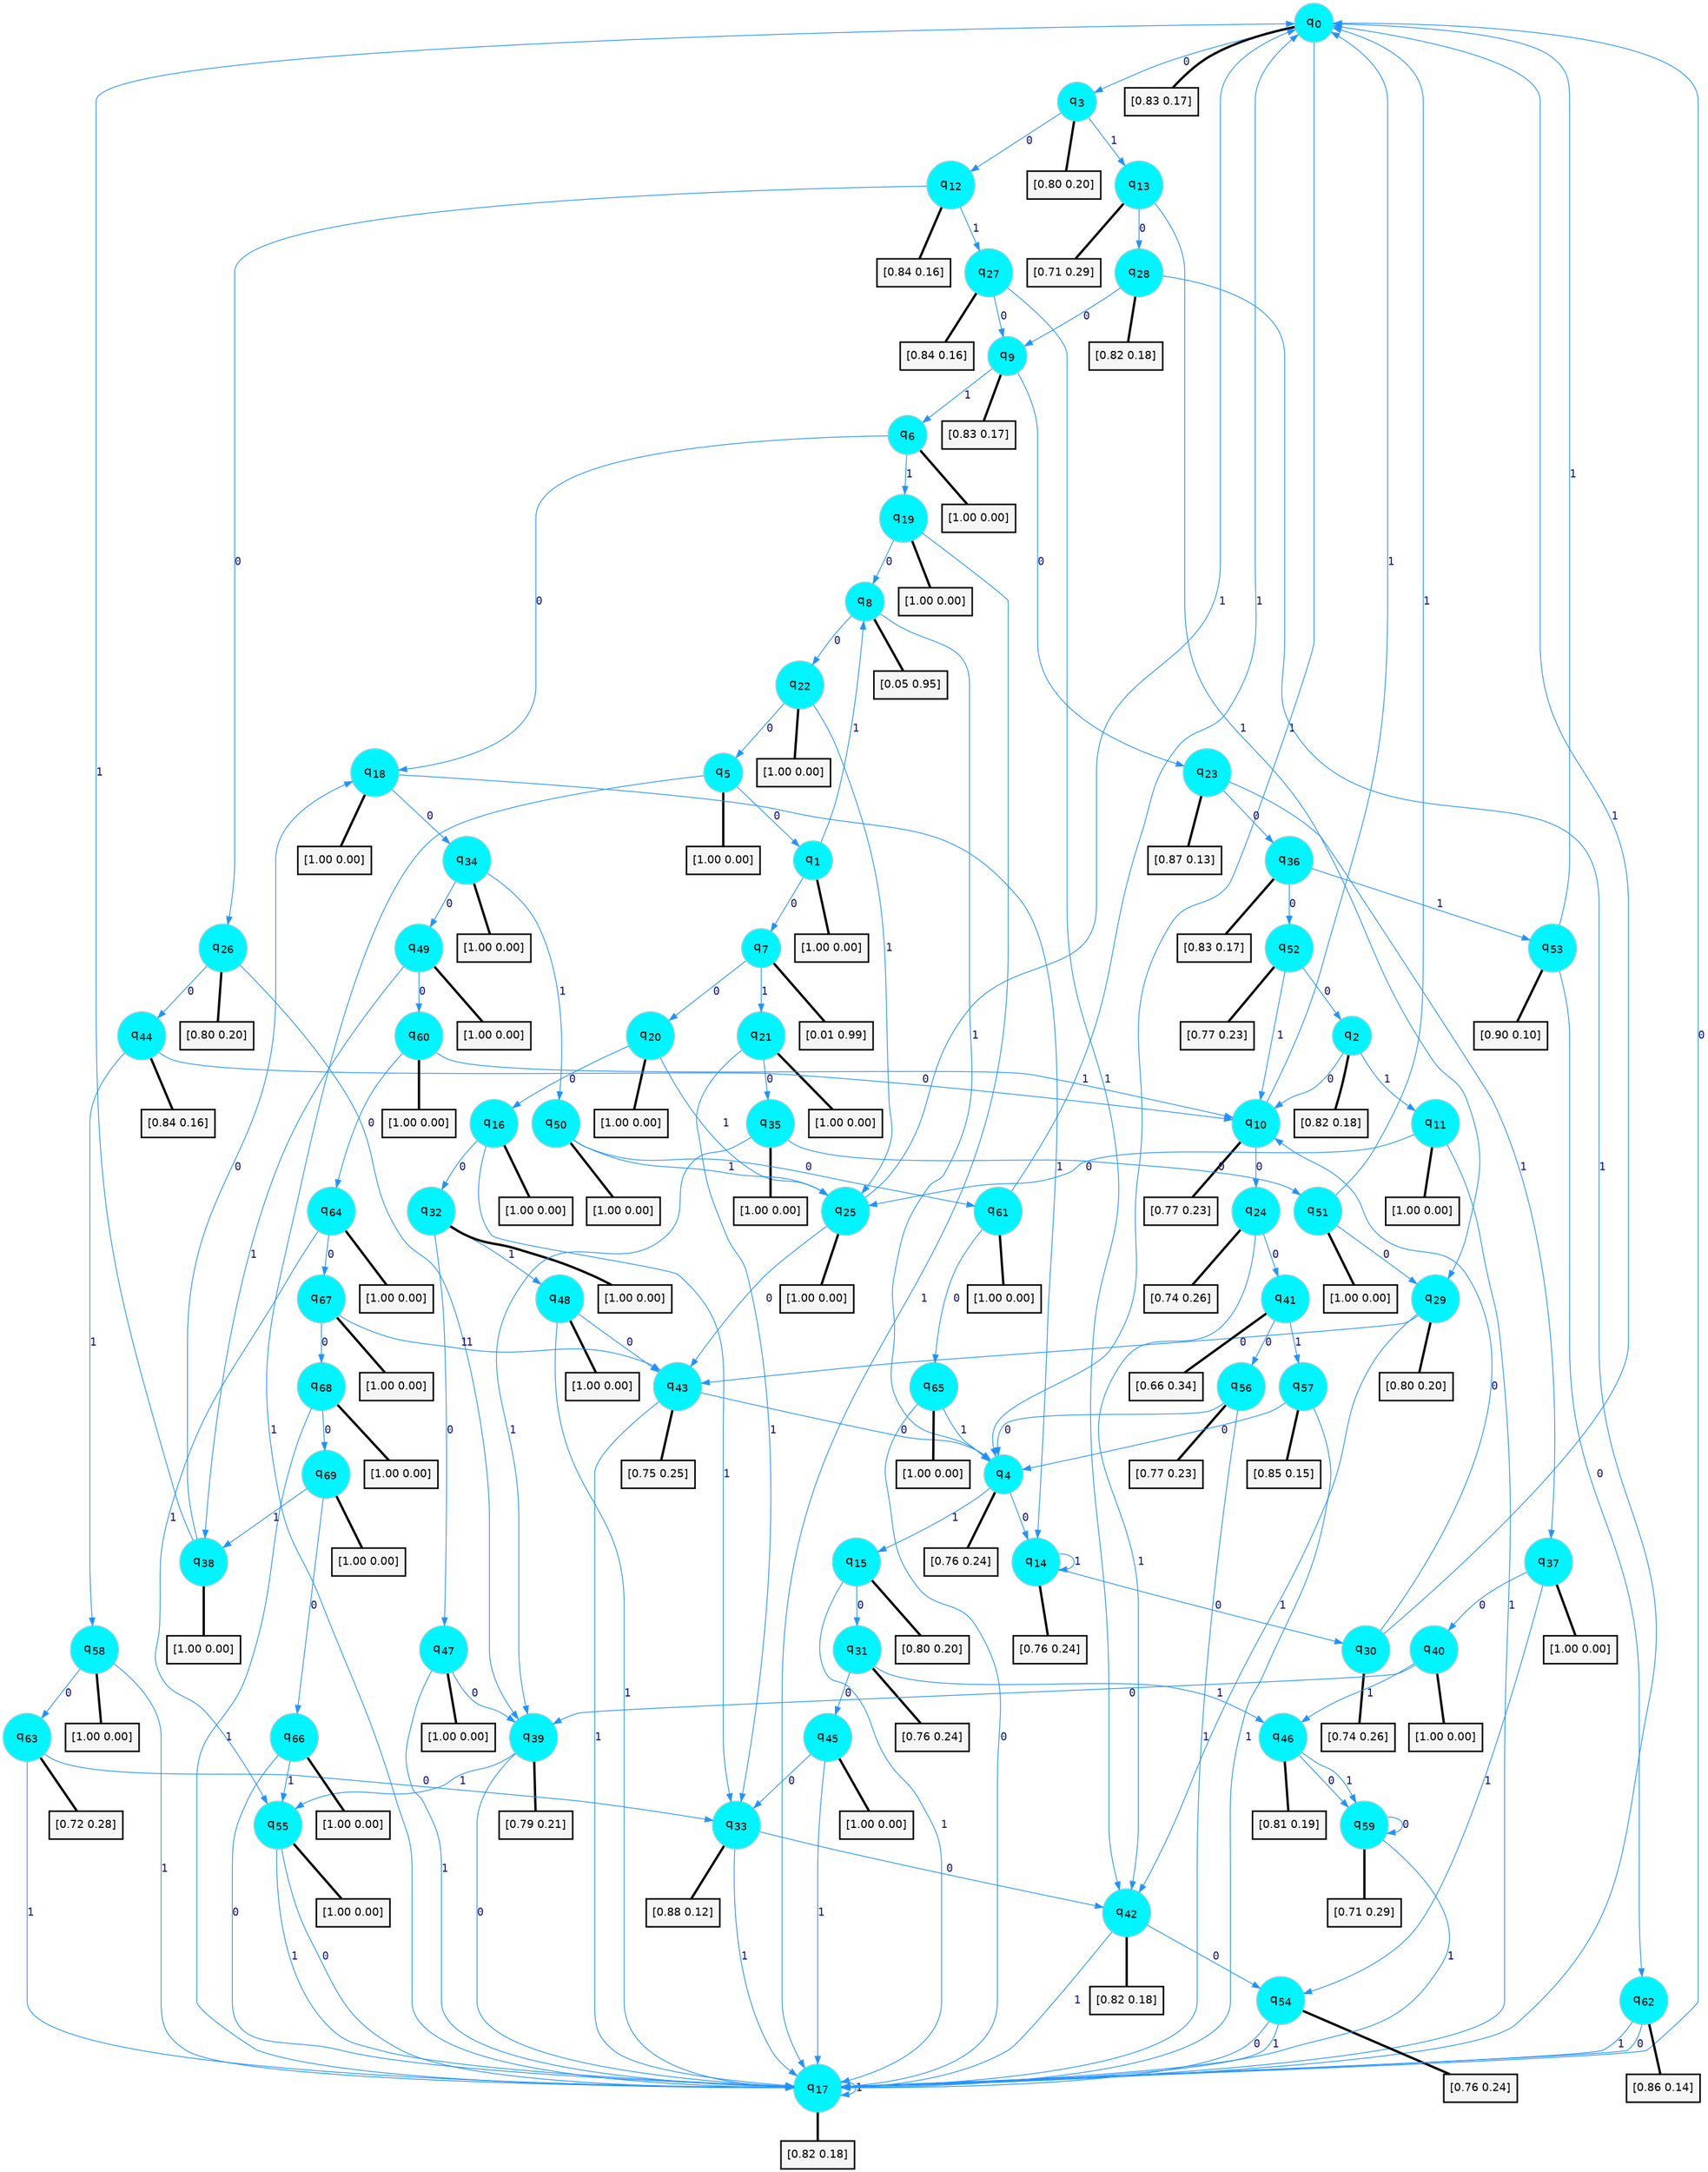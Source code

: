 digraph G {
graph [
bgcolor=transparent, dpi=300, rankdir=TD, size="40,25"];
node [
color=gray, fillcolor=turquoise1, fontcolor=black, fontname=Helvetica, fontsize=16, fontweight=bold, shape=circle, style=filled];
edge [
arrowsize=1, color=dodgerblue1, fontcolor=midnightblue, fontname=courier, fontweight=bold, penwidth=1, style=solid, weight=20];
0[label=<q<SUB>0</SUB>>];
1[label=<q<SUB>1</SUB>>];
2[label=<q<SUB>2</SUB>>];
3[label=<q<SUB>3</SUB>>];
4[label=<q<SUB>4</SUB>>];
5[label=<q<SUB>5</SUB>>];
6[label=<q<SUB>6</SUB>>];
7[label=<q<SUB>7</SUB>>];
8[label=<q<SUB>8</SUB>>];
9[label=<q<SUB>9</SUB>>];
10[label=<q<SUB>10</SUB>>];
11[label=<q<SUB>11</SUB>>];
12[label=<q<SUB>12</SUB>>];
13[label=<q<SUB>13</SUB>>];
14[label=<q<SUB>14</SUB>>];
15[label=<q<SUB>15</SUB>>];
16[label=<q<SUB>16</SUB>>];
17[label=<q<SUB>17</SUB>>];
18[label=<q<SUB>18</SUB>>];
19[label=<q<SUB>19</SUB>>];
20[label=<q<SUB>20</SUB>>];
21[label=<q<SUB>21</SUB>>];
22[label=<q<SUB>22</SUB>>];
23[label=<q<SUB>23</SUB>>];
24[label=<q<SUB>24</SUB>>];
25[label=<q<SUB>25</SUB>>];
26[label=<q<SUB>26</SUB>>];
27[label=<q<SUB>27</SUB>>];
28[label=<q<SUB>28</SUB>>];
29[label=<q<SUB>29</SUB>>];
30[label=<q<SUB>30</SUB>>];
31[label=<q<SUB>31</SUB>>];
32[label=<q<SUB>32</SUB>>];
33[label=<q<SUB>33</SUB>>];
34[label=<q<SUB>34</SUB>>];
35[label=<q<SUB>35</SUB>>];
36[label=<q<SUB>36</SUB>>];
37[label=<q<SUB>37</SUB>>];
38[label=<q<SUB>38</SUB>>];
39[label=<q<SUB>39</SUB>>];
40[label=<q<SUB>40</SUB>>];
41[label=<q<SUB>41</SUB>>];
42[label=<q<SUB>42</SUB>>];
43[label=<q<SUB>43</SUB>>];
44[label=<q<SUB>44</SUB>>];
45[label=<q<SUB>45</SUB>>];
46[label=<q<SUB>46</SUB>>];
47[label=<q<SUB>47</SUB>>];
48[label=<q<SUB>48</SUB>>];
49[label=<q<SUB>49</SUB>>];
50[label=<q<SUB>50</SUB>>];
51[label=<q<SUB>51</SUB>>];
52[label=<q<SUB>52</SUB>>];
53[label=<q<SUB>53</SUB>>];
54[label=<q<SUB>54</SUB>>];
55[label=<q<SUB>55</SUB>>];
56[label=<q<SUB>56</SUB>>];
57[label=<q<SUB>57</SUB>>];
58[label=<q<SUB>58</SUB>>];
59[label=<q<SUB>59</SUB>>];
60[label=<q<SUB>60</SUB>>];
61[label=<q<SUB>61</SUB>>];
62[label=<q<SUB>62</SUB>>];
63[label=<q<SUB>63</SUB>>];
64[label=<q<SUB>64</SUB>>];
65[label=<q<SUB>65</SUB>>];
66[label=<q<SUB>66</SUB>>];
67[label=<q<SUB>67</SUB>>];
68[label=<q<SUB>68</SUB>>];
69[label=<q<SUB>69</SUB>>];
70[label="[0.83 0.17]", shape=box,fontcolor=black, fontname=Helvetica, fontsize=14, penwidth=2, fillcolor=whitesmoke,color=black];
71[label="[1.00 0.00]", shape=box,fontcolor=black, fontname=Helvetica, fontsize=14, penwidth=2, fillcolor=whitesmoke,color=black];
72[label="[0.82 0.18]", shape=box,fontcolor=black, fontname=Helvetica, fontsize=14, penwidth=2, fillcolor=whitesmoke,color=black];
73[label="[0.80 0.20]", shape=box,fontcolor=black, fontname=Helvetica, fontsize=14, penwidth=2, fillcolor=whitesmoke,color=black];
74[label="[0.76 0.24]", shape=box,fontcolor=black, fontname=Helvetica, fontsize=14, penwidth=2, fillcolor=whitesmoke,color=black];
75[label="[1.00 0.00]", shape=box,fontcolor=black, fontname=Helvetica, fontsize=14, penwidth=2, fillcolor=whitesmoke,color=black];
76[label="[1.00 0.00]", shape=box,fontcolor=black, fontname=Helvetica, fontsize=14, penwidth=2, fillcolor=whitesmoke,color=black];
77[label="[0.01 0.99]", shape=box,fontcolor=black, fontname=Helvetica, fontsize=14, penwidth=2, fillcolor=whitesmoke,color=black];
78[label="[0.05 0.95]", shape=box,fontcolor=black, fontname=Helvetica, fontsize=14, penwidth=2, fillcolor=whitesmoke,color=black];
79[label="[0.83 0.17]", shape=box,fontcolor=black, fontname=Helvetica, fontsize=14, penwidth=2, fillcolor=whitesmoke,color=black];
80[label="[0.77 0.23]", shape=box,fontcolor=black, fontname=Helvetica, fontsize=14, penwidth=2, fillcolor=whitesmoke,color=black];
81[label="[1.00 0.00]", shape=box,fontcolor=black, fontname=Helvetica, fontsize=14, penwidth=2, fillcolor=whitesmoke,color=black];
82[label="[0.84 0.16]", shape=box,fontcolor=black, fontname=Helvetica, fontsize=14, penwidth=2, fillcolor=whitesmoke,color=black];
83[label="[0.71 0.29]", shape=box,fontcolor=black, fontname=Helvetica, fontsize=14, penwidth=2, fillcolor=whitesmoke,color=black];
84[label="[0.76 0.24]", shape=box,fontcolor=black, fontname=Helvetica, fontsize=14, penwidth=2, fillcolor=whitesmoke,color=black];
85[label="[0.80 0.20]", shape=box,fontcolor=black, fontname=Helvetica, fontsize=14, penwidth=2, fillcolor=whitesmoke,color=black];
86[label="[1.00 0.00]", shape=box,fontcolor=black, fontname=Helvetica, fontsize=14, penwidth=2, fillcolor=whitesmoke,color=black];
87[label="[0.82 0.18]", shape=box,fontcolor=black, fontname=Helvetica, fontsize=14, penwidth=2, fillcolor=whitesmoke,color=black];
88[label="[1.00 0.00]", shape=box,fontcolor=black, fontname=Helvetica, fontsize=14, penwidth=2, fillcolor=whitesmoke,color=black];
89[label="[1.00 0.00]", shape=box,fontcolor=black, fontname=Helvetica, fontsize=14, penwidth=2, fillcolor=whitesmoke,color=black];
90[label="[1.00 0.00]", shape=box,fontcolor=black, fontname=Helvetica, fontsize=14, penwidth=2, fillcolor=whitesmoke,color=black];
91[label="[1.00 0.00]", shape=box,fontcolor=black, fontname=Helvetica, fontsize=14, penwidth=2, fillcolor=whitesmoke,color=black];
92[label="[1.00 0.00]", shape=box,fontcolor=black, fontname=Helvetica, fontsize=14, penwidth=2, fillcolor=whitesmoke,color=black];
93[label="[0.87 0.13]", shape=box,fontcolor=black, fontname=Helvetica, fontsize=14, penwidth=2, fillcolor=whitesmoke,color=black];
94[label="[0.74 0.26]", shape=box,fontcolor=black, fontname=Helvetica, fontsize=14, penwidth=2, fillcolor=whitesmoke,color=black];
95[label="[1.00 0.00]", shape=box,fontcolor=black, fontname=Helvetica, fontsize=14, penwidth=2, fillcolor=whitesmoke,color=black];
96[label="[0.80 0.20]", shape=box,fontcolor=black, fontname=Helvetica, fontsize=14, penwidth=2, fillcolor=whitesmoke,color=black];
97[label="[0.84 0.16]", shape=box,fontcolor=black, fontname=Helvetica, fontsize=14, penwidth=2, fillcolor=whitesmoke,color=black];
98[label="[0.82 0.18]", shape=box,fontcolor=black, fontname=Helvetica, fontsize=14, penwidth=2, fillcolor=whitesmoke,color=black];
99[label="[0.80 0.20]", shape=box,fontcolor=black, fontname=Helvetica, fontsize=14, penwidth=2, fillcolor=whitesmoke,color=black];
100[label="[0.74 0.26]", shape=box,fontcolor=black, fontname=Helvetica, fontsize=14, penwidth=2, fillcolor=whitesmoke,color=black];
101[label="[0.76 0.24]", shape=box,fontcolor=black, fontname=Helvetica, fontsize=14, penwidth=2, fillcolor=whitesmoke,color=black];
102[label="[1.00 0.00]", shape=box,fontcolor=black, fontname=Helvetica, fontsize=14, penwidth=2, fillcolor=whitesmoke,color=black];
103[label="[0.88 0.12]", shape=box,fontcolor=black, fontname=Helvetica, fontsize=14, penwidth=2, fillcolor=whitesmoke,color=black];
104[label="[1.00 0.00]", shape=box,fontcolor=black, fontname=Helvetica, fontsize=14, penwidth=2, fillcolor=whitesmoke,color=black];
105[label="[1.00 0.00]", shape=box,fontcolor=black, fontname=Helvetica, fontsize=14, penwidth=2, fillcolor=whitesmoke,color=black];
106[label="[0.83 0.17]", shape=box,fontcolor=black, fontname=Helvetica, fontsize=14, penwidth=2, fillcolor=whitesmoke,color=black];
107[label="[1.00 0.00]", shape=box,fontcolor=black, fontname=Helvetica, fontsize=14, penwidth=2, fillcolor=whitesmoke,color=black];
108[label="[1.00 0.00]", shape=box,fontcolor=black, fontname=Helvetica, fontsize=14, penwidth=2, fillcolor=whitesmoke,color=black];
109[label="[0.79 0.21]", shape=box,fontcolor=black, fontname=Helvetica, fontsize=14, penwidth=2, fillcolor=whitesmoke,color=black];
110[label="[1.00 0.00]", shape=box,fontcolor=black, fontname=Helvetica, fontsize=14, penwidth=2, fillcolor=whitesmoke,color=black];
111[label="[0.66 0.34]", shape=box,fontcolor=black, fontname=Helvetica, fontsize=14, penwidth=2, fillcolor=whitesmoke,color=black];
112[label="[0.82 0.18]", shape=box,fontcolor=black, fontname=Helvetica, fontsize=14, penwidth=2, fillcolor=whitesmoke,color=black];
113[label="[0.75 0.25]", shape=box,fontcolor=black, fontname=Helvetica, fontsize=14, penwidth=2, fillcolor=whitesmoke,color=black];
114[label="[0.84 0.16]", shape=box,fontcolor=black, fontname=Helvetica, fontsize=14, penwidth=2, fillcolor=whitesmoke,color=black];
115[label="[1.00 0.00]", shape=box,fontcolor=black, fontname=Helvetica, fontsize=14, penwidth=2, fillcolor=whitesmoke,color=black];
116[label="[0.81 0.19]", shape=box,fontcolor=black, fontname=Helvetica, fontsize=14, penwidth=2, fillcolor=whitesmoke,color=black];
117[label="[1.00 0.00]", shape=box,fontcolor=black, fontname=Helvetica, fontsize=14, penwidth=2, fillcolor=whitesmoke,color=black];
118[label="[1.00 0.00]", shape=box,fontcolor=black, fontname=Helvetica, fontsize=14, penwidth=2, fillcolor=whitesmoke,color=black];
119[label="[1.00 0.00]", shape=box,fontcolor=black, fontname=Helvetica, fontsize=14, penwidth=2, fillcolor=whitesmoke,color=black];
120[label="[1.00 0.00]", shape=box,fontcolor=black, fontname=Helvetica, fontsize=14, penwidth=2, fillcolor=whitesmoke,color=black];
121[label="[1.00 0.00]", shape=box,fontcolor=black, fontname=Helvetica, fontsize=14, penwidth=2, fillcolor=whitesmoke,color=black];
122[label="[0.77 0.23]", shape=box,fontcolor=black, fontname=Helvetica, fontsize=14, penwidth=2, fillcolor=whitesmoke,color=black];
123[label="[0.90 0.10]", shape=box,fontcolor=black, fontname=Helvetica, fontsize=14, penwidth=2, fillcolor=whitesmoke,color=black];
124[label="[0.76 0.24]", shape=box,fontcolor=black, fontname=Helvetica, fontsize=14, penwidth=2, fillcolor=whitesmoke,color=black];
125[label="[1.00 0.00]", shape=box,fontcolor=black, fontname=Helvetica, fontsize=14, penwidth=2, fillcolor=whitesmoke,color=black];
126[label="[0.77 0.23]", shape=box,fontcolor=black, fontname=Helvetica, fontsize=14, penwidth=2, fillcolor=whitesmoke,color=black];
127[label="[0.85 0.15]", shape=box,fontcolor=black, fontname=Helvetica, fontsize=14, penwidth=2, fillcolor=whitesmoke,color=black];
128[label="[1.00 0.00]", shape=box,fontcolor=black, fontname=Helvetica, fontsize=14, penwidth=2, fillcolor=whitesmoke,color=black];
129[label="[0.71 0.29]", shape=box,fontcolor=black, fontname=Helvetica, fontsize=14, penwidth=2, fillcolor=whitesmoke,color=black];
130[label="[1.00 0.00]", shape=box,fontcolor=black, fontname=Helvetica, fontsize=14, penwidth=2, fillcolor=whitesmoke,color=black];
131[label="[1.00 0.00]", shape=box,fontcolor=black, fontname=Helvetica, fontsize=14, penwidth=2, fillcolor=whitesmoke,color=black];
132[label="[0.86 0.14]", shape=box,fontcolor=black, fontname=Helvetica, fontsize=14, penwidth=2, fillcolor=whitesmoke,color=black];
133[label="[0.72 0.28]", shape=box,fontcolor=black, fontname=Helvetica, fontsize=14, penwidth=2, fillcolor=whitesmoke,color=black];
134[label="[1.00 0.00]", shape=box,fontcolor=black, fontname=Helvetica, fontsize=14, penwidth=2, fillcolor=whitesmoke,color=black];
135[label="[1.00 0.00]", shape=box,fontcolor=black, fontname=Helvetica, fontsize=14, penwidth=2, fillcolor=whitesmoke,color=black];
136[label="[1.00 0.00]", shape=box,fontcolor=black, fontname=Helvetica, fontsize=14, penwidth=2, fillcolor=whitesmoke,color=black];
137[label="[1.00 0.00]", shape=box,fontcolor=black, fontname=Helvetica, fontsize=14, penwidth=2, fillcolor=whitesmoke,color=black];
138[label="[1.00 0.00]", shape=box,fontcolor=black, fontname=Helvetica, fontsize=14, penwidth=2, fillcolor=whitesmoke,color=black];
139[label="[1.00 0.00]", shape=box,fontcolor=black, fontname=Helvetica, fontsize=14, penwidth=2, fillcolor=whitesmoke,color=black];
0->3 [label=0];
0->4 [label=1];
0->70 [arrowhead=none, penwidth=3,color=black];
1->7 [label=0];
1->8 [label=1];
1->71 [arrowhead=none, penwidth=3,color=black];
2->10 [label=0];
2->11 [label=1];
2->72 [arrowhead=none, penwidth=3,color=black];
3->12 [label=0];
3->13 [label=1];
3->73 [arrowhead=none, penwidth=3,color=black];
4->14 [label=0];
4->15 [label=1];
4->74 [arrowhead=none, penwidth=3,color=black];
5->1 [label=0];
5->17 [label=1];
5->75 [arrowhead=none, penwidth=3,color=black];
6->18 [label=0];
6->19 [label=1];
6->76 [arrowhead=none, penwidth=3,color=black];
7->20 [label=0];
7->21 [label=1];
7->77 [arrowhead=none, penwidth=3,color=black];
8->22 [label=0];
8->4 [label=1];
8->78 [arrowhead=none, penwidth=3,color=black];
9->23 [label=0];
9->6 [label=1];
9->79 [arrowhead=none, penwidth=3,color=black];
10->24 [label=0];
10->0 [label=1];
10->80 [arrowhead=none, penwidth=3,color=black];
11->25 [label=0];
11->17 [label=1];
11->81 [arrowhead=none, penwidth=3,color=black];
12->26 [label=0];
12->27 [label=1];
12->82 [arrowhead=none, penwidth=3,color=black];
13->28 [label=0];
13->29 [label=1];
13->83 [arrowhead=none, penwidth=3,color=black];
14->30 [label=0];
14->14 [label=1];
14->84 [arrowhead=none, penwidth=3,color=black];
15->31 [label=0];
15->17 [label=1];
15->85 [arrowhead=none, penwidth=3,color=black];
16->32 [label=0];
16->33 [label=1];
16->86 [arrowhead=none, penwidth=3,color=black];
17->0 [label=0];
17->17 [label=1];
17->87 [arrowhead=none, penwidth=3,color=black];
18->34 [label=0];
18->14 [label=1];
18->88 [arrowhead=none, penwidth=3,color=black];
19->8 [label=0];
19->17 [label=1];
19->89 [arrowhead=none, penwidth=3,color=black];
20->16 [label=0];
20->25 [label=1];
20->90 [arrowhead=none, penwidth=3,color=black];
21->35 [label=0];
21->33 [label=1];
21->91 [arrowhead=none, penwidth=3,color=black];
22->5 [label=0];
22->25 [label=1];
22->92 [arrowhead=none, penwidth=3,color=black];
23->36 [label=0];
23->37 [label=1];
23->93 [arrowhead=none, penwidth=3,color=black];
24->41 [label=0];
24->42 [label=1];
24->94 [arrowhead=none, penwidth=3,color=black];
25->43 [label=0];
25->0 [label=1];
25->95 [arrowhead=none, penwidth=3,color=black];
26->44 [label=0];
26->39 [label=1];
26->96 [arrowhead=none, penwidth=3,color=black];
27->9 [label=0];
27->42 [label=1];
27->97 [arrowhead=none, penwidth=3,color=black];
28->9 [label=0];
28->17 [label=1];
28->98 [arrowhead=none, penwidth=3,color=black];
29->43 [label=0];
29->42 [label=1];
29->99 [arrowhead=none, penwidth=3,color=black];
30->10 [label=0];
30->0 [label=1];
30->100 [arrowhead=none, penwidth=3,color=black];
31->45 [label=0];
31->46 [label=1];
31->101 [arrowhead=none, penwidth=3,color=black];
32->47 [label=0];
32->48 [label=1];
32->102 [arrowhead=none, penwidth=3,color=black];
33->42 [label=0];
33->17 [label=1];
33->103 [arrowhead=none, penwidth=3,color=black];
34->49 [label=0];
34->50 [label=1];
34->104 [arrowhead=none, penwidth=3,color=black];
35->51 [label=0];
35->39 [label=1];
35->105 [arrowhead=none, penwidth=3,color=black];
36->52 [label=0];
36->53 [label=1];
36->106 [arrowhead=none, penwidth=3,color=black];
37->40 [label=0];
37->54 [label=1];
37->107 [arrowhead=none, penwidth=3,color=black];
38->18 [label=0];
38->0 [label=1];
38->108 [arrowhead=none, penwidth=3,color=black];
39->17 [label=0];
39->55 [label=1];
39->109 [arrowhead=none, penwidth=3,color=black];
40->39 [label=0];
40->46 [label=1];
40->110 [arrowhead=none, penwidth=3,color=black];
41->56 [label=0];
41->57 [label=1];
41->111 [arrowhead=none, penwidth=3,color=black];
42->54 [label=0];
42->17 [label=1];
42->112 [arrowhead=none, penwidth=3,color=black];
43->4 [label=0];
43->17 [label=1];
43->113 [arrowhead=none, penwidth=3,color=black];
44->10 [label=0];
44->58 [label=1];
44->114 [arrowhead=none, penwidth=3,color=black];
45->33 [label=0];
45->17 [label=1];
45->115 [arrowhead=none, penwidth=3,color=black];
46->59 [label=0];
46->59 [label=1];
46->116 [arrowhead=none, penwidth=3,color=black];
47->39 [label=0];
47->17 [label=1];
47->117 [arrowhead=none, penwidth=3,color=black];
48->43 [label=0];
48->17 [label=1];
48->118 [arrowhead=none, penwidth=3,color=black];
49->60 [label=0];
49->38 [label=1];
49->119 [arrowhead=none, penwidth=3,color=black];
50->61 [label=0];
50->25 [label=1];
50->120 [arrowhead=none, penwidth=3,color=black];
51->29 [label=0];
51->0 [label=1];
51->121 [arrowhead=none, penwidth=3,color=black];
52->2 [label=0];
52->10 [label=1];
52->122 [arrowhead=none, penwidth=3,color=black];
53->62 [label=0];
53->0 [label=1];
53->123 [arrowhead=none, penwidth=3,color=black];
54->17 [label=0];
54->17 [label=1];
54->124 [arrowhead=none, penwidth=3,color=black];
55->17 [label=0];
55->17 [label=1];
55->125 [arrowhead=none, penwidth=3,color=black];
56->4 [label=0];
56->17 [label=1];
56->126 [arrowhead=none, penwidth=3,color=black];
57->4 [label=0];
57->17 [label=1];
57->127 [arrowhead=none, penwidth=3,color=black];
58->63 [label=0];
58->17 [label=1];
58->128 [arrowhead=none, penwidth=3,color=black];
59->59 [label=0];
59->17 [label=1];
59->129 [arrowhead=none, penwidth=3,color=black];
60->64 [label=0];
60->10 [label=1];
60->130 [arrowhead=none, penwidth=3,color=black];
61->65 [label=0];
61->0 [label=1];
61->131 [arrowhead=none, penwidth=3,color=black];
62->17 [label=0];
62->17 [label=1];
62->132 [arrowhead=none, penwidth=3,color=black];
63->33 [label=0];
63->17 [label=1];
63->133 [arrowhead=none, penwidth=3,color=black];
64->67 [label=0];
64->55 [label=1];
64->134 [arrowhead=none, penwidth=3,color=black];
65->17 [label=0];
65->4 [label=1];
65->135 [arrowhead=none, penwidth=3,color=black];
66->17 [label=0];
66->55 [label=1];
66->136 [arrowhead=none, penwidth=3,color=black];
67->68 [label=0];
67->43 [label=1];
67->137 [arrowhead=none, penwidth=3,color=black];
68->69 [label=0];
68->17 [label=1];
68->138 [arrowhead=none, penwidth=3,color=black];
69->66 [label=0];
69->38 [label=1];
69->139 [arrowhead=none, penwidth=3,color=black];
}
